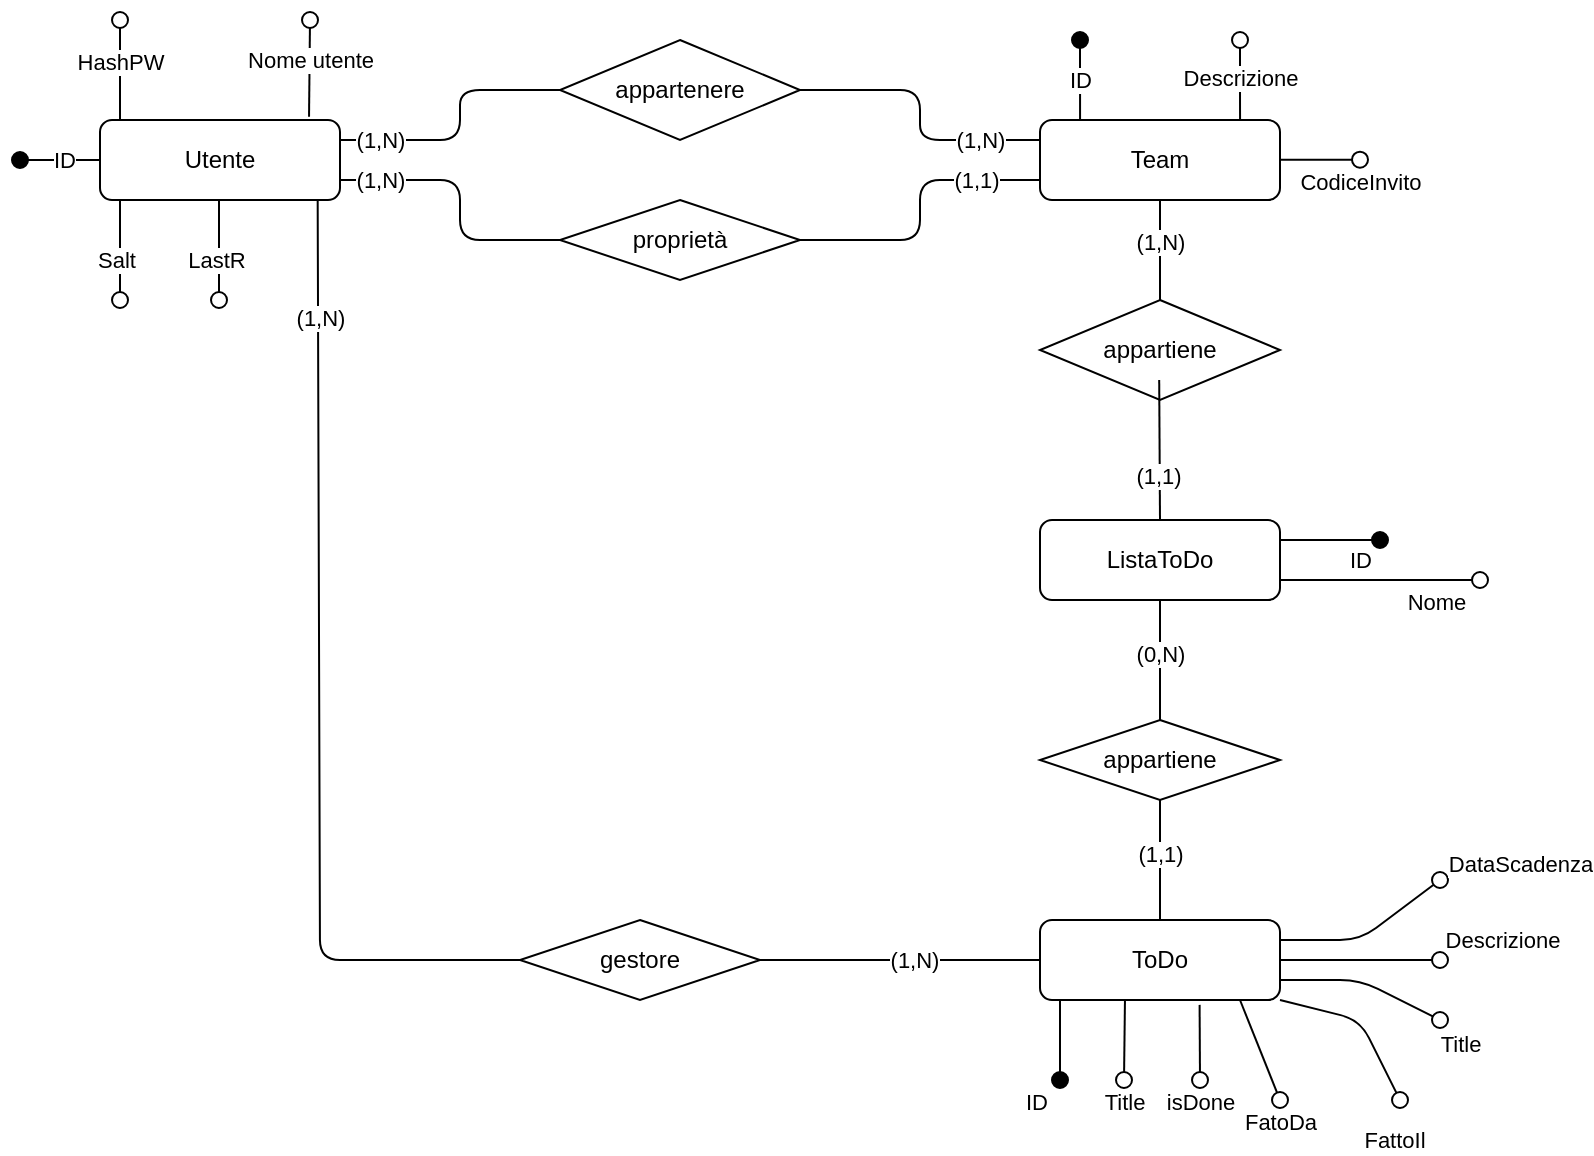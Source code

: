 <mxfile>
    <diagram id="0nmVXw1R6E6HJbPbJYO8" name="Page-1">
        <mxGraphModel dx="1034" dy="576" grid="1" gridSize="10" guides="1" tooltips="1" connect="1" arrows="1" fold="1" page="1" pageScale="1" pageWidth="850" pageHeight="1100" math="0" shadow="0">
            <root>
                <mxCell id="0"/>
                <mxCell id="1" parent="0"/>
                <mxCell id="2" value="Utente" style="rounded=1;whiteSpace=wrap;html=1;gradientColor=none;shadow=0;glass=0;" parent="1" vertex="1">
                    <mxGeometry x="50" y="60" width="120" height="40" as="geometry"/>
                </mxCell>
                <mxCell id="6" value="ToDo" style="rounded=1;whiteSpace=wrap;html=1;gradientColor=none;shadow=0;glass=0;" parent="1" vertex="1">
                    <mxGeometry x="520" y="460" width="120" height="40" as="geometry"/>
                </mxCell>
                <mxCell id="7" value="" style="html=1;verticalAlign=bottom;labelBackgroundColor=none;endArrow=oval;endFill=1;endSize=8;exitX=0;exitY=0.5;exitDx=0;exitDy=0;" parent="1" source="2" edge="1">
                    <mxGeometry width="160" relative="1" as="geometry">
                        <mxPoint x="170" y="240" as="sourcePoint"/>
                        <mxPoint x="10" y="80" as="targetPoint"/>
                        <Array as="points"/>
                    </mxGeometry>
                </mxCell>
                <mxCell id="8" value="ID" style="edgeLabel;html=1;align=center;verticalAlign=middle;resizable=0;points=[];" parent="7" vertex="1" connectable="0">
                    <mxGeometry x="0.544" y="1" relative="1" as="geometry">
                        <mxPoint x="13" y="-1" as="offset"/>
                    </mxGeometry>
                </mxCell>
                <mxCell id="15" value="" style="html=1;verticalAlign=bottom;labelBackgroundColor=none;endArrow=oval;endFill=0;endSize=8;" parent="1" edge="1">
                    <mxGeometry width="160" relative="1" as="geometry">
                        <mxPoint x="60" y="60" as="sourcePoint"/>
                        <mxPoint x="60" y="10" as="targetPoint"/>
                    </mxGeometry>
                </mxCell>
                <mxCell id="16" value="HashPW" style="edgeLabel;html=1;align=center;verticalAlign=middle;resizable=0;points=[];" parent="15" vertex="1" connectable="0">
                    <mxGeometry x="0.584" y="-1" relative="1" as="geometry">
                        <mxPoint x="-1" y="10" as="offset"/>
                    </mxGeometry>
                </mxCell>
                <mxCell id="17" value="" style="html=1;verticalAlign=bottom;labelBackgroundColor=none;endArrow=oval;endFill=0;endSize=8;exitX=0.871;exitY=-0.04;exitDx=0;exitDy=0;exitPerimeter=0;" parent="1" source="2" edge="1">
                    <mxGeometry width="160" relative="1" as="geometry">
                        <mxPoint x="150" y="60" as="sourcePoint"/>
                        <mxPoint x="155" y="10" as="targetPoint"/>
                        <Array as="points"/>
                    </mxGeometry>
                </mxCell>
                <mxCell id="18" value="Nome utente" style="edgeLabel;html=1;align=center;verticalAlign=middle;resizable=0;points=[];" parent="17" vertex="1" connectable="0">
                    <mxGeometry x="0.584" y="-1" relative="1" as="geometry">
                        <mxPoint x="-1" y="10" as="offset"/>
                    </mxGeometry>
                </mxCell>
                <mxCell id="21" value="" style="html=1;verticalAlign=bottom;labelBackgroundColor=none;endArrow=oval;endFill=0;endSize=8;" parent="1" edge="1">
                    <mxGeometry width="160" relative="1" as="geometry">
                        <mxPoint x="60" y="100" as="sourcePoint"/>
                        <mxPoint x="60" y="150" as="targetPoint"/>
                    </mxGeometry>
                </mxCell>
                <mxCell id="22" value="Salt" style="edgeLabel;html=1;align=center;verticalAlign=middle;resizable=0;points=[];" parent="21" vertex="1" connectable="0">
                    <mxGeometry x="0.584" y="-1" relative="1" as="geometry">
                        <mxPoint x="-1" y="-10" as="offset"/>
                    </mxGeometry>
                </mxCell>
                <mxCell id="23" value="" style="html=1;verticalAlign=bottom;labelBackgroundColor=none;endArrow=oval;endFill=0;endSize=8;" parent="1" edge="1">
                    <mxGeometry width="160" relative="1" as="geometry">
                        <mxPoint x="109.5" y="100" as="sourcePoint"/>
                        <mxPoint x="109.5" y="150" as="targetPoint"/>
                    </mxGeometry>
                </mxCell>
                <mxCell id="24" value="LastR" style="edgeLabel;html=1;align=center;verticalAlign=middle;resizable=0;points=[];" parent="23" vertex="1" connectable="0">
                    <mxGeometry x="0.584" y="-1" relative="1" as="geometry">
                        <mxPoint x="-1" y="-10" as="offset"/>
                    </mxGeometry>
                </mxCell>
                <mxCell id="25" value="Team" style="rounded=1;whiteSpace=wrap;html=1;gradientColor=none;shadow=0;glass=0;" parent="1" vertex="1">
                    <mxGeometry x="520" y="60" width="120" height="40" as="geometry"/>
                </mxCell>
                <mxCell id="32" value="" style="html=1;verticalAlign=bottom;labelBackgroundColor=none;endArrow=oval;endFill=1;endSize=8;exitX=0.167;exitY=0;exitDx=0;exitDy=0;exitPerimeter=0;" parent="1" source="25" edge="1">
                    <mxGeometry width="160" relative="1" as="geometry">
                        <mxPoint x="560.0" y="20" as="sourcePoint"/>
                        <mxPoint x="540" y="20" as="targetPoint"/>
                        <Array as="points"/>
                    </mxGeometry>
                </mxCell>
                <mxCell id="33" value="ID" style="edgeLabel;html=1;align=center;verticalAlign=middle;resizable=0;points=[];" parent="32" vertex="1" connectable="0">
                    <mxGeometry x="0.544" y="1" relative="1" as="geometry">
                        <mxPoint x="1" y="11" as="offset"/>
                    </mxGeometry>
                </mxCell>
                <mxCell id="34" value="" style="html=1;verticalAlign=bottom;labelBackgroundColor=none;endArrow=oval;endFill=0;endSize=8;exitX=0.917;exitY=0;exitDx=0;exitDy=0;exitPerimeter=0;" parent="1" edge="1">
                    <mxGeometry width="160" relative="1" as="geometry">
                        <mxPoint x="620.04" y="60" as="sourcePoint"/>
                        <mxPoint x="620" y="20" as="targetPoint"/>
                        <Array as="points">
                            <mxPoint x="620" y="50"/>
                        </Array>
                    </mxGeometry>
                </mxCell>
                <mxCell id="35" value="Descrizione" style="edgeLabel;html=1;align=center;verticalAlign=middle;resizable=0;points=[];" parent="34" vertex="1" connectable="0">
                    <mxGeometry x="0.584" y="-1" relative="1" as="geometry">
                        <mxPoint x="-1" y="10" as="offset"/>
                    </mxGeometry>
                </mxCell>
                <mxCell id="36" value="appartiene" style="rhombus;whiteSpace=wrap;html=1;rounded=0;" parent="1" vertex="1">
                    <mxGeometry x="520" y="150" width="120" height="50" as="geometry"/>
                </mxCell>
                <mxCell id="37" value="appartenere" style="rhombus;whiteSpace=wrap;html=1;" parent="1" vertex="1">
                    <mxGeometry x="280" y="20" width="120" height="50" as="geometry"/>
                </mxCell>
                <mxCell id="38" value="gestore" style="rhombus;whiteSpace=wrap;html=1;" parent="1" vertex="1">
                    <mxGeometry x="260" y="460" width="120" height="40" as="geometry"/>
                </mxCell>
                <mxCell id="39" value="" style="endArrow=none;html=1;exitX=1;exitY=0.25;exitDx=0;exitDy=0;entryX=0;entryY=0.5;entryDx=0;entryDy=0;" parent="1" source="2" target="37" edge="1">
                    <mxGeometry width="50" height="50" relative="1" as="geometry">
                        <mxPoint x="340" y="160" as="sourcePoint"/>
                        <mxPoint x="390" y="110" as="targetPoint"/>
                        <Array as="points">
                            <mxPoint x="230" y="70"/>
                            <mxPoint x="230" y="45"/>
                        </Array>
                    </mxGeometry>
                </mxCell>
                <mxCell id="40" value="(1,N)" style="edgeLabel;html=1;align=center;verticalAlign=middle;resizable=0;points=[];" parent="39" vertex="1" connectable="0">
                    <mxGeometry x="0.188" y="1" relative="1" as="geometry">
                        <mxPoint x="-39" y="20" as="offset"/>
                    </mxGeometry>
                </mxCell>
                <mxCell id="41" value="" style="endArrow=none;html=1;entryX=0;entryY=0.25;entryDx=0;entryDy=0;exitX=1;exitY=0.5;exitDx=0;exitDy=0;" parent="1" source="37" target="25" edge="1">
                    <mxGeometry width="50" height="50" relative="1" as="geometry">
                        <mxPoint x="340" y="160" as="sourcePoint"/>
                        <mxPoint x="390" y="110" as="targetPoint"/>
                        <Array as="points">
                            <mxPoint x="460" y="45"/>
                            <mxPoint x="460" y="70"/>
                        </Array>
                    </mxGeometry>
                </mxCell>
                <mxCell id="42" value="(1,N)" style="edgeLabel;html=1;align=center;verticalAlign=middle;resizable=0;points=[];" parent="41" vertex="1" connectable="0">
                    <mxGeometry x="0.212" y="-3" relative="1" as="geometry">
                        <mxPoint x="27" y="-3" as="offset"/>
                    </mxGeometry>
                </mxCell>
                <mxCell id="43" value="" style="endArrow=none;html=1;exitX=0.907;exitY=1.007;exitDx=0;exitDy=0;entryX=0;entryY=0.5;entryDx=0;entryDy=0;exitPerimeter=0;" parent="1" source="2" target="38" edge="1">
                    <mxGeometry width="50" height="50" relative="1" as="geometry">
                        <mxPoint x="340" y="160" as="sourcePoint"/>
                        <mxPoint x="390" y="110" as="targetPoint"/>
                        <Array as="points">
                            <mxPoint x="160" y="480"/>
                        </Array>
                    </mxGeometry>
                </mxCell>
                <mxCell id="51" value="(1,N)" style="edgeLabel;html=1;align=center;verticalAlign=middle;resizable=0;points=[];" parent="43" vertex="1" connectable="0">
                    <mxGeometry x="0.396" relative="1" as="geometry">
                        <mxPoint y="-277" as="offset"/>
                    </mxGeometry>
                </mxCell>
                <mxCell id="46" value="" style="endArrow=none;html=1;exitX=1;exitY=0.5;exitDx=0;exitDy=0;entryX=0;entryY=0.5;entryDx=0;entryDy=0;" parent="1" source="38" target="6" edge="1">
                    <mxGeometry width="50" height="50" relative="1" as="geometry">
                        <mxPoint x="340" y="182" as="sourcePoint"/>
                        <mxPoint x="390" y="132" as="targetPoint"/>
                    </mxGeometry>
                </mxCell>
                <mxCell id="52" value="(1,N)" style="edgeLabel;html=1;align=center;verticalAlign=middle;resizable=0;points=[];" parent="46" vertex="1" connectable="0">
                    <mxGeometry x="0.355" y="-2" relative="1" as="geometry">
                        <mxPoint x="-18" y="-2" as="offset"/>
                    </mxGeometry>
                </mxCell>
                <mxCell id="47" value="" style="endArrow=none;html=1;exitX=0.5;exitY=0;exitDx=0;exitDy=0;entryX=0.5;entryY=1;entryDx=0;entryDy=0;" parent="1" source="36" target="25" edge="1">
                    <mxGeometry width="50" height="50" relative="1" as="geometry">
                        <mxPoint x="380" y="160" as="sourcePoint"/>
                        <mxPoint x="430" y="110" as="targetPoint"/>
                    </mxGeometry>
                </mxCell>
                <mxCell id="49" value="(1,N)" style="edgeLabel;html=1;align=center;verticalAlign=middle;resizable=0;points=[];" parent="47" vertex="1" connectable="0">
                    <mxGeometry x="0.188" relative="1" as="geometry">
                        <mxPoint as="offset"/>
                    </mxGeometry>
                </mxCell>
                <mxCell id="48" value="" style="endArrow=none;html=1;exitX=0.5;exitY=0;exitDx=0;exitDy=0;entryX=0.5;entryY=1;entryDx=0;entryDy=0;" parent="1" source="61" edge="1">
                    <mxGeometry width="50" height="50" relative="1" as="geometry">
                        <mxPoint x="579.6" y="230" as="sourcePoint"/>
                        <mxPoint x="579.6" y="190" as="targetPoint"/>
                    </mxGeometry>
                </mxCell>
                <mxCell id="50" value="(1,1)" style="edgeLabel;html=1;align=center;verticalAlign=middle;resizable=0;points=[];" parent="48" vertex="1" connectable="0">
                    <mxGeometry x="-0.361" y="1" relative="1" as="geometry">
                        <mxPoint as="offset"/>
                    </mxGeometry>
                </mxCell>
                <mxCell id="55" value="proprietà" style="rhombus;whiteSpace=wrap;html=1;" parent="1" vertex="1">
                    <mxGeometry x="280" y="100" width="120" height="40" as="geometry"/>
                </mxCell>
                <mxCell id="56" value="" style="endArrow=none;html=1;exitX=1;exitY=0.75;exitDx=0;exitDy=0;entryX=0;entryY=0.5;entryDx=0;entryDy=0;" parent="1" source="2" target="55" edge="1">
                    <mxGeometry width="50" height="50" relative="1" as="geometry">
                        <mxPoint x="180" y="80" as="sourcePoint"/>
                        <mxPoint x="250" y="120" as="targetPoint"/>
                        <Array as="points">
                            <mxPoint x="190" y="90"/>
                            <mxPoint x="230" y="90"/>
                            <mxPoint x="230" y="120"/>
                        </Array>
                    </mxGeometry>
                </mxCell>
                <mxCell id="57" value="(1,N)" style="edgeLabel;html=1;align=center;verticalAlign=middle;resizable=0;points=[];" parent="56" vertex="1" connectable="0">
                    <mxGeometry x="0.188" y="1" relative="1" as="geometry">
                        <mxPoint x="-41" y="-23" as="offset"/>
                    </mxGeometry>
                </mxCell>
                <mxCell id="58" value="" style="endArrow=none;html=1;entryX=0;entryY=0.75;entryDx=0;entryDy=0;exitX=1;exitY=0.5;exitDx=0;exitDy=0;" parent="1" source="55" target="25" edge="1">
                    <mxGeometry width="50" height="50" relative="1" as="geometry">
                        <mxPoint x="390" y="55" as="sourcePoint"/>
                        <mxPoint x="490" y="80" as="targetPoint"/>
                        <Array as="points">
                            <mxPoint x="460" y="120"/>
                            <mxPoint x="460" y="90"/>
                        </Array>
                    </mxGeometry>
                </mxCell>
                <mxCell id="59" value="(1,1)" style="edgeLabel;html=1;align=center;verticalAlign=middle;resizable=0;points=[];" parent="58" vertex="1" connectable="0">
                    <mxGeometry x="0.212" y="-3" relative="1" as="geometry">
                        <mxPoint x="27" y="-3" as="offset"/>
                    </mxGeometry>
                </mxCell>
                <mxCell id="61" value="ListaToDo" style="rounded=1;whiteSpace=wrap;html=1;gradientColor=none;shadow=0;glass=0;" parent="1" vertex="1">
                    <mxGeometry x="520" y="260" width="120" height="40" as="geometry"/>
                </mxCell>
                <mxCell id="62" value="appartiene" style="rhombus;whiteSpace=wrap;html=1;" parent="1" vertex="1">
                    <mxGeometry x="520" y="360" width="120" height="40" as="geometry"/>
                </mxCell>
                <mxCell id="63" value="" style="endArrow=none;html=1;entryX=0.5;entryY=1;entryDx=0;entryDy=0;exitX=0.5;exitY=0;exitDx=0;exitDy=0;" parent="1" source="62" target="61" edge="1">
                    <mxGeometry width="50" height="50" relative="1" as="geometry">
                        <mxPoint x="500" y="310" as="sourcePoint"/>
                        <mxPoint x="550" y="260" as="targetPoint"/>
                    </mxGeometry>
                </mxCell>
                <mxCell id="65" value="(0,N)" style="edgeLabel;html=1;align=center;verticalAlign=middle;resizable=0;points=[];" parent="63" vertex="1" connectable="0">
                    <mxGeometry x="0.369" y="2" relative="1" as="geometry">
                        <mxPoint x="2" y="8" as="offset"/>
                    </mxGeometry>
                </mxCell>
                <mxCell id="64" value="" style="endArrow=none;html=1;entryX=0.5;entryY=1;entryDx=0;entryDy=0;exitX=0.5;exitY=0;exitDx=0;exitDy=0;" parent="1" source="6" target="62" edge="1">
                    <mxGeometry width="50" height="50" relative="1" as="geometry">
                        <mxPoint x="590" y="372" as="sourcePoint"/>
                        <mxPoint x="580" y="402" as="targetPoint"/>
                    </mxGeometry>
                </mxCell>
                <mxCell id="66" value="(1,1)" style="edgeLabel;html=1;align=center;verticalAlign=middle;resizable=0;points=[];" parent="64" vertex="1" connectable="0">
                    <mxGeometry x="0.306" y="2" relative="1" as="geometry">
                        <mxPoint x="2" y="6" as="offset"/>
                    </mxGeometry>
                </mxCell>
                <mxCell id="69" value="" style="html=1;verticalAlign=bottom;labelBackgroundColor=none;endArrow=oval;endFill=1;endSize=8;exitX=1;exitY=0.5;exitDx=0;exitDy=0;" parent="1" edge="1">
                    <mxGeometry width="160" relative="1" as="geometry">
                        <mxPoint x="640" y="270" as="sourcePoint"/>
                        <mxPoint x="690" y="270" as="targetPoint"/>
                        <Array as="points"/>
                    </mxGeometry>
                </mxCell>
                <mxCell id="70" value="ID" style="edgeLabel;html=1;align=center;verticalAlign=middle;resizable=0;points=[];" parent="69" vertex="1" connectable="0">
                    <mxGeometry x="0.544" y="1" relative="1" as="geometry">
                        <mxPoint x="1" y="11" as="offset"/>
                    </mxGeometry>
                </mxCell>
                <mxCell id="71" value="" style="html=1;verticalAlign=bottom;labelBackgroundColor=none;endArrow=oval;endFill=0;endSize=8;exitX=1;exitY=0.75;exitDx=0;exitDy=0;" parent="1" source="61" edge="1">
                    <mxGeometry width="160" relative="1" as="geometry">
                        <mxPoint x="720.04" y="340" as="sourcePoint"/>
                        <mxPoint x="740" y="290" as="targetPoint"/>
                        <Array as="points">
                            <mxPoint x="700" y="290"/>
                        </Array>
                    </mxGeometry>
                </mxCell>
                <mxCell id="72" value="Nome" style="edgeLabel;html=1;align=center;verticalAlign=middle;resizable=0;points=[];" parent="71" vertex="1" connectable="0">
                    <mxGeometry x="0.584" y="-1" relative="1" as="geometry">
                        <mxPoint x="-1" y="10" as="offset"/>
                    </mxGeometry>
                </mxCell>
                <mxCell id="73" value="" style="html=1;verticalAlign=bottom;labelBackgroundColor=none;endArrow=oval;endFill=1;endSize=8;" parent="1" edge="1">
                    <mxGeometry width="160" relative="1" as="geometry">
                        <mxPoint x="530" y="500" as="sourcePoint"/>
                        <mxPoint x="530" y="540" as="targetPoint"/>
                        <Array as="points"/>
                    </mxGeometry>
                </mxCell>
                <mxCell id="74" value="ID" style="edgeLabel;html=1;align=center;verticalAlign=middle;resizable=0;points=[];" parent="73" vertex="1" connectable="0">
                    <mxGeometry x="0.67" y="1" relative="1" as="geometry">
                        <mxPoint x="-13" y="17" as="offset"/>
                    </mxGeometry>
                </mxCell>
                <mxCell id="75" value="" style="html=1;verticalAlign=bottom;labelBackgroundColor=none;endArrow=oval;endFill=0;endSize=8;exitX=0.354;exitY=1.004;exitDx=0;exitDy=0;exitPerimeter=0;" parent="1" source="6" edge="1">
                    <mxGeometry width="160" relative="1" as="geometry">
                        <mxPoint x="610" y="470" as="sourcePoint"/>
                        <mxPoint x="562" y="540" as="targetPoint"/>
                        <Array as="points"/>
                    </mxGeometry>
                </mxCell>
                <mxCell id="107" value="Title" style="edgeLabel;html=1;align=center;verticalAlign=middle;resizable=0;points=[];" parent="75" vertex="1" connectable="0">
                    <mxGeometry x="0.67" y="1" relative="1" as="geometry">
                        <mxPoint x="-1" y="17" as="offset"/>
                    </mxGeometry>
                </mxCell>
                <mxCell id="77" value="" style="html=1;verticalAlign=bottom;labelBackgroundColor=none;endArrow=oval;endFill=0;endSize=8;exitX=1;exitY=0.5;exitDx=0;exitDy=0;" parent="1" source="6" edge="1">
                    <mxGeometry width="160" relative="1" as="geometry">
                        <mxPoint x="660" y="462" as="sourcePoint"/>
                        <mxPoint x="720" y="480" as="targetPoint"/>
                        <Array as="points">
                            <mxPoint x="680" y="480"/>
                        </Array>
                    </mxGeometry>
                </mxCell>
                <mxCell id="78" value="Descrizione" style="edgeLabel;html=1;align=center;verticalAlign=middle;resizable=0;points=[];" parent="77" vertex="1" connectable="0">
                    <mxGeometry x="0.54" y="-1" relative="1" as="geometry">
                        <mxPoint x="49" y="-11" as="offset"/>
                    </mxGeometry>
                </mxCell>
                <mxCell id="79" value="" style="html=1;verticalAlign=bottom;labelBackgroundColor=none;endArrow=oval;endFill=0;endSize=8;exitX=1;exitY=0.25;exitDx=0;exitDy=0;" parent="1" source="6" edge="1">
                    <mxGeometry width="160" relative="1" as="geometry">
                        <mxPoint x="670" y="440" as="sourcePoint"/>
                        <mxPoint x="720" y="440" as="targetPoint"/>
                        <Array as="points">
                            <mxPoint x="680" y="470"/>
                        </Array>
                    </mxGeometry>
                </mxCell>
                <mxCell id="80" value="DataScadenza" style="edgeLabel;html=1;align=center;verticalAlign=middle;resizable=0;points=[];rotation=0;" parent="79" vertex="1" connectable="0">
                    <mxGeometry x="0.55" y="-1" relative="1" as="geometry">
                        <mxPoint x="55" y="-21" as="offset"/>
                    </mxGeometry>
                </mxCell>
                <mxCell id="108" value="" style="html=1;verticalAlign=bottom;labelBackgroundColor=none;endArrow=oval;endFill=0;endSize=8;exitX=1;exitY=0.75;exitDx=0;exitDy=0;" parent="1" source="6" edge="1">
                    <mxGeometry width="160" relative="1" as="geometry">
                        <mxPoint x="660" y="490" as="sourcePoint"/>
                        <mxPoint x="720" y="510" as="targetPoint"/>
                        <Array as="points">
                            <mxPoint x="680" y="490"/>
                        </Array>
                    </mxGeometry>
                </mxCell>
                <mxCell id="109" value="Title" style="edgeLabel;html=1;align=center;verticalAlign=middle;resizable=0;points=[];" parent="108" vertex="1" connectable="0">
                    <mxGeometry x="0.54" y="-1" relative="1" as="geometry">
                        <mxPoint x="28" y="20" as="offset"/>
                    </mxGeometry>
                </mxCell>
                <mxCell id="111" value="" style="html=1;verticalAlign=bottom;labelBackgroundColor=none;endArrow=oval;endFill=0;endSize=8;exitX=1;exitY=0.5;exitDx=0;exitDy=0;" parent="1" edge="1">
                    <mxGeometry width="160" relative="1" as="geometry">
                        <mxPoint x="640" y="79.85" as="sourcePoint"/>
                        <mxPoint x="680" y="79.85" as="targetPoint"/>
                        <Array as="points"/>
                    </mxGeometry>
                </mxCell>
                <mxCell id="112" value="CodiceInvito" style="edgeLabel;html=1;align=center;verticalAlign=middle;resizable=0;points=[];" parent="111" vertex="1" connectable="0">
                    <mxGeometry x="0.584" y="-1" relative="1" as="geometry">
                        <mxPoint x="8" y="10" as="offset"/>
                    </mxGeometry>
                </mxCell>
                <mxCell id="114" value="" style="html=1;verticalAlign=bottom;labelBackgroundColor=none;endArrow=oval;endFill=0;endSize=8;exitX=0.665;exitY=1.061;exitDx=0;exitDy=0;exitPerimeter=0;" parent="1" source="6" edge="1">
                    <mxGeometry width="160" relative="1" as="geometry">
                        <mxPoint x="620.0" y="500" as="sourcePoint"/>
                        <mxPoint x="600" y="540" as="targetPoint"/>
                        <Array as="points"/>
                    </mxGeometry>
                </mxCell>
                <mxCell id="115" value="isDone" style="edgeLabel;html=1;align=center;verticalAlign=middle;resizable=0;points=[];" parent="114" vertex="1" connectable="0">
                    <mxGeometry x="0.67" y="1" relative="1" as="geometry">
                        <mxPoint x="-1" y="17" as="offset"/>
                    </mxGeometry>
                </mxCell>
                <mxCell id="116" value="" style="html=1;verticalAlign=bottom;labelBackgroundColor=none;endArrow=oval;endFill=0;endSize=8;" parent="1" edge="1">
                    <mxGeometry width="160" relative="1" as="geometry">
                        <mxPoint x="620" y="500" as="sourcePoint"/>
                        <mxPoint x="640" y="550" as="targetPoint"/>
                        <Array as="points"/>
                    </mxGeometry>
                </mxCell>
                <mxCell id="117" value="FatoDa" style="edgeLabel;html=1;align=center;verticalAlign=middle;resizable=0;points=[];" parent="116" vertex="1" connectable="0">
                    <mxGeometry x="0.67" y="1" relative="1" as="geometry">
                        <mxPoint x="2" y="19" as="offset"/>
                    </mxGeometry>
                </mxCell>
                <mxCell id="118" value="" style="html=1;verticalAlign=bottom;labelBackgroundColor=none;endArrow=oval;endFill=0;endSize=8;" parent="1" edge="1">
                    <mxGeometry width="160" relative="1" as="geometry">
                        <mxPoint x="640" y="500" as="sourcePoint"/>
                        <mxPoint x="700" y="550" as="targetPoint"/>
                        <Array as="points">
                            <mxPoint x="680" y="510"/>
                        </Array>
                    </mxGeometry>
                </mxCell>
                <mxCell id="119" value="FattoIl&lt;br&gt;                " style="edgeLabel;html=1;align=center;verticalAlign=middle;resizable=0;points=[];" parent="118" vertex="1" connectable="0">
                    <mxGeometry x="0.67" y="1" relative="1" as="geometry">
                        <mxPoint x="2" y="33" as="offset"/>
                    </mxGeometry>
                </mxCell>
            </root>
        </mxGraphModel>
    </diagram>
</mxfile>